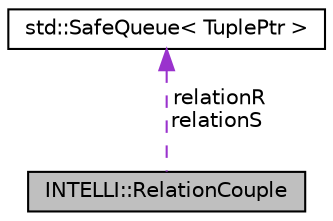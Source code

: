digraph "INTELLI::RelationCouple"
{
 // LATEX_PDF_SIZE
  edge [fontname="Helvetica",fontsize="10",labelfontname="Helvetica",labelfontsize="10"];
  node [fontname="Helvetica",fontsize="10",shape=record];
  Node1 [label="INTELLI::RelationCouple",height=0.2,width=0.4,color="black", fillcolor="grey75", style="filled", fontcolor="black",tooltip=" "];
  Node2 -> Node1 [dir="back",color="darkorchid3",fontsize="10",style="dashed",label=" relationR\nrelationS" ,fontname="Helvetica"];
  Node2 [label="std::SafeQueue\< TuplePtr \>",height=0.2,width=0.4,color="black", fillcolor="white", style="filled",URL="$classstd_1_1SafeQueue.html",tooltip=" "];
}
